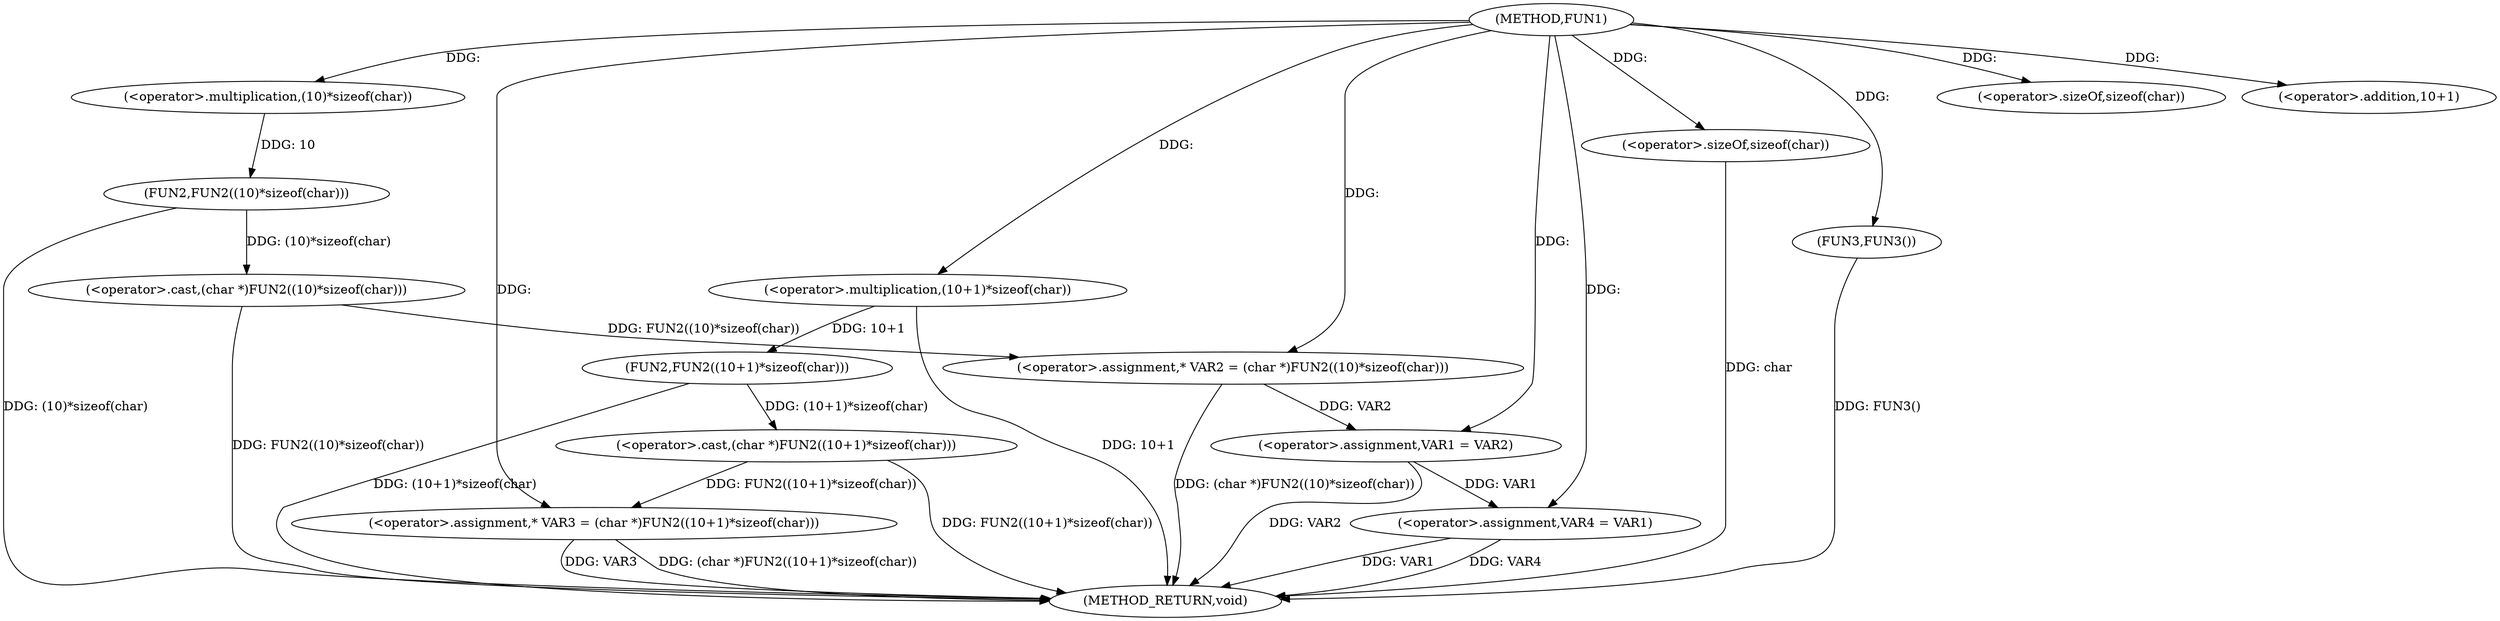 digraph FUN1 {  
"1000100" [label = "(METHOD,FUN1)" ]
"1000132" [label = "(METHOD_RETURN,void)" ]
"1000104" [label = "(<operator>.assignment,* VAR2 = (char *)FUN2((10)*sizeof(char)))" ]
"1000106" [label = "(<operator>.cast,(char *)FUN2((10)*sizeof(char)))" ]
"1000108" [label = "(FUN2,FUN2((10)*sizeof(char)))" ]
"1000109" [label = "(<operator>.multiplication,(10)*sizeof(char))" ]
"1000111" [label = "(<operator>.sizeOf,sizeof(char))" ]
"1000114" [label = "(<operator>.assignment,* VAR3 = (char *)FUN2((10+1)*sizeof(char)))" ]
"1000116" [label = "(<operator>.cast,(char *)FUN2((10+1)*sizeof(char)))" ]
"1000118" [label = "(FUN2,FUN2((10+1)*sizeof(char)))" ]
"1000119" [label = "(<operator>.multiplication,(10+1)*sizeof(char))" ]
"1000120" [label = "(<operator>.addition,10+1)" ]
"1000123" [label = "(<operator>.sizeOf,sizeof(char))" ]
"1000125" [label = "(<operator>.assignment,VAR1 = VAR2)" ]
"1000128" [label = "(<operator>.assignment,VAR4 = VAR1)" ]
"1000131" [label = "(FUN3,FUN3())" ]
  "1000128" -> "1000132"  [ label = "DDG: VAR1"] 
  "1000106" -> "1000132"  [ label = "DDG: FUN2((10)*sizeof(char))"] 
  "1000128" -> "1000132"  [ label = "DDG: VAR4"] 
  "1000114" -> "1000132"  [ label = "DDG: VAR3"] 
  "1000125" -> "1000132"  [ label = "DDG: VAR2"] 
  "1000116" -> "1000132"  [ label = "DDG: FUN2((10+1)*sizeof(char))"] 
  "1000119" -> "1000132"  [ label = "DDG: 10+1"] 
  "1000118" -> "1000132"  [ label = "DDG: (10+1)*sizeof(char)"] 
  "1000114" -> "1000132"  [ label = "DDG: (char *)FUN2((10+1)*sizeof(char))"] 
  "1000104" -> "1000132"  [ label = "DDG: (char *)FUN2((10)*sizeof(char))"] 
  "1000108" -> "1000132"  [ label = "DDG: (10)*sizeof(char)"] 
  "1000131" -> "1000132"  [ label = "DDG: FUN3()"] 
  "1000123" -> "1000132"  [ label = "DDG: char"] 
  "1000106" -> "1000104"  [ label = "DDG: FUN2((10)*sizeof(char))"] 
  "1000100" -> "1000104"  [ label = "DDG: "] 
  "1000108" -> "1000106"  [ label = "DDG: (10)*sizeof(char)"] 
  "1000109" -> "1000108"  [ label = "DDG: 10"] 
  "1000100" -> "1000109"  [ label = "DDG: "] 
  "1000100" -> "1000111"  [ label = "DDG: "] 
  "1000116" -> "1000114"  [ label = "DDG: FUN2((10+1)*sizeof(char))"] 
  "1000100" -> "1000114"  [ label = "DDG: "] 
  "1000118" -> "1000116"  [ label = "DDG: (10+1)*sizeof(char)"] 
  "1000119" -> "1000118"  [ label = "DDG: 10+1"] 
  "1000100" -> "1000119"  [ label = "DDG: "] 
  "1000100" -> "1000120"  [ label = "DDG: "] 
  "1000100" -> "1000123"  [ label = "DDG: "] 
  "1000104" -> "1000125"  [ label = "DDG: VAR2"] 
  "1000100" -> "1000125"  [ label = "DDG: "] 
  "1000125" -> "1000128"  [ label = "DDG: VAR1"] 
  "1000100" -> "1000128"  [ label = "DDG: "] 
  "1000100" -> "1000131"  [ label = "DDG: "] 
}
